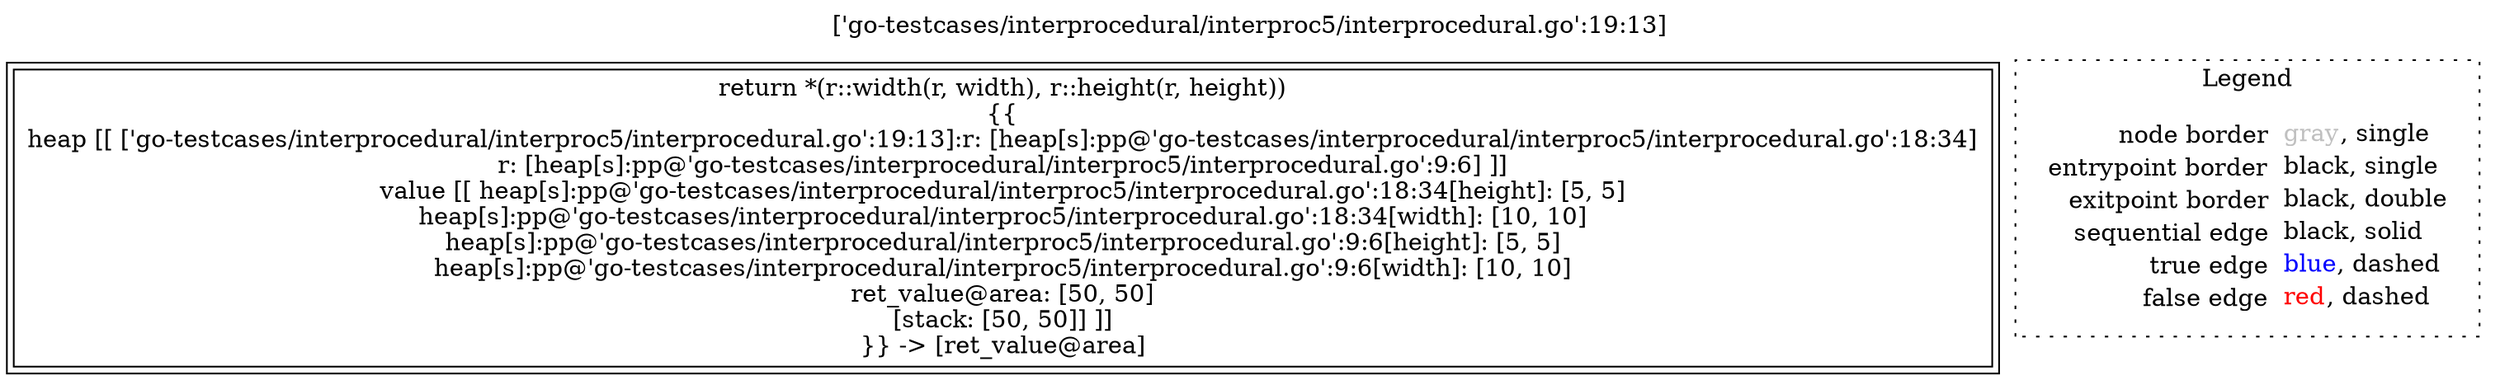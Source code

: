 digraph {
	labelloc="t";
	label="['go-testcases/interprocedural/interproc5/interprocedural.go':19:13]";
	"node0" [shape="rect",color="black",peripheries="2",label=<return *(r::width(r, width), r::height(r, height))<BR/>{{<BR/>heap [[ ['go-testcases/interprocedural/interproc5/interprocedural.go':19:13]:r: [heap[s]:pp@'go-testcases/interprocedural/interproc5/interprocedural.go':18:34]<BR/>r: [heap[s]:pp@'go-testcases/interprocedural/interproc5/interprocedural.go':9:6] ]]<BR/>value [[ heap[s]:pp@'go-testcases/interprocedural/interproc5/interprocedural.go':18:34[height]: [5, 5]<BR/>heap[s]:pp@'go-testcases/interprocedural/interproc5/interprocedural.go':18:34[width]: [10, 10]<BR/>heap[s]:pp@'go-testcases/interprocedural/interproc5/interprocedural.go':9:6[height]: [5, 5]<BR/>heap[s]:pp@'go-testcases/interprocedural/interproc5/interprocedural.go':9:6[width]: [10, 10]<BR/>ret_value@area: [50, 50]<BR/>[stack: [50, 50]] ]]<BR/>}} -&gt; [ret_value@area]>];
subgraph cluster_legend {
	label="Legend";
	style=dotted;
	node [shape=plaintext];
	"legend" [label=<<table border="0" cellpadding="2" cellspacing="0" cellborder="0"><tr><td align="right">node border&nbsp;</td><td align="left"><font color="gray">gray</font>, single</td></tr><tr><td align="right">entrypoint border&nbsp;</td><td align="left"><font color="black">black</font>, single</td></tr><tr><td align="right">exitpoint border&nbsp;</td><td align="left"><font color="black">black</font>, double</td></tr><tr><td align="right">sequential edge&nbsp;</td><td align="left"><font color="black">black</font>, solid</td></tr><tr><td align="right">true edge&nbsp;</td><td align="left"><font color="blue">blue</font>, dashed</td></tr><tr><td align="right">false edge&nbsp;</td><td align="left"><font color="red">red</font>, dashed</td></tr></table>>];
}

}
